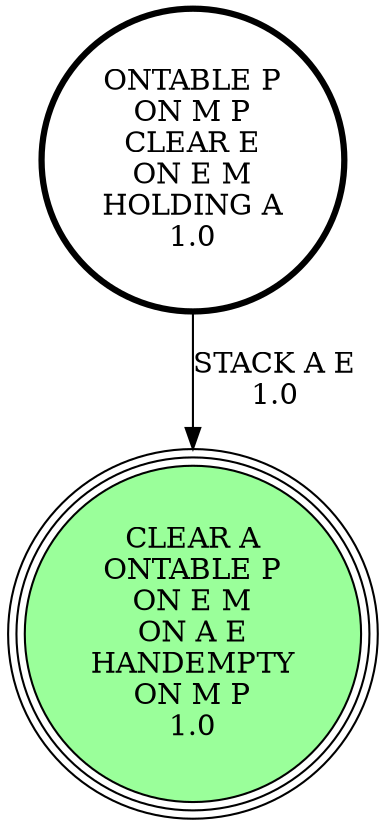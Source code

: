 digraph {
"ONTABLE P\nON M P\nCLEAR E\nON E M\nHOLDING A\n1.0\n" -> "CLEAR A\nONTABLE P\nON E M\nON A E\nHANDEMPTY\nON M P\n1.0\n"[label="STACK A E\n1.0\n"];
"CLEAR A\nONTABLE P\nON E M\nON A E\nHANDEMPTY\nON M P\n1.0\n" [shape=circle, style=filled, fillcolor=palegreen1, peripheries=3];
"CLEAR A\nONTABLE P\nON E M\nON A E\nHANDEMPTY\nON M P\n1.0\n" [shape=circle, style=filled, fillcolor=palegreen1, peripheries=3];
"ONTABLE P\nON M P\nCLEAR E\nON E M\nHOLDING A\n1.0\n" [shape=circle, penwidth=3];
}
